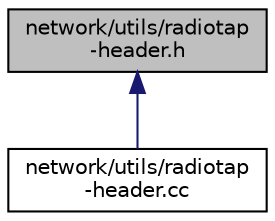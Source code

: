digraph "network/utils/radiotap-header.h"
{
  edge [fontname="Helvetica",fontsize="10",labelfontname="Helvetica",labelfontsize="10"];
  node [fontname="Helvetica",fontsize="10",shape=record];
  Node1 [label="network/utils/radiotap\l-header.h",height=0.2,width=0.4,color="black", fillcolor="grey75", style="filled", fontcolor="black"];
  Node1 -> Node2 [dir="back",color="midnightblue",fontsize="10",style="solid"];
  Node2 [label="network/utils/radiotap\l-header.cc",height=0.2,width=0.4,color="black", fillcolor="white", style="filled",URL="$dc/dcf/radiotap-header_8cc.html"];
}
